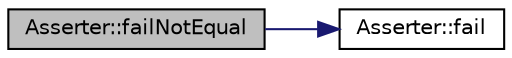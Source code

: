 digraph "Asserter::failNotEqual"
{
  edge [fontname="Helvetica",fontsize="10",labelfontname="Helvetica",labelfontsize="10"];
  node [fontname="Helvetica",fontsize="10",shape=record];
  rankdir="LR";
  Node1 [label="Asserter::failNotEqual",height=0.2,width=0.4,color="black", fillcolor="grey75", style="filled", fontcolor="black"];
  Node1 -> Node2 [color="midnightblue",fontsize="10",style="solid",fontname="Helvetica"];
  Node2 [label="Asserter::fail",height=0.2,width=0.4,color="black", fillcolor="white", style="filled",URL="$struct_asserter.html#a5c4cad6630ad99b6e61e70aac7dbc8f4",tooltip="Throws a Exception with the specified message and location. "];
}
